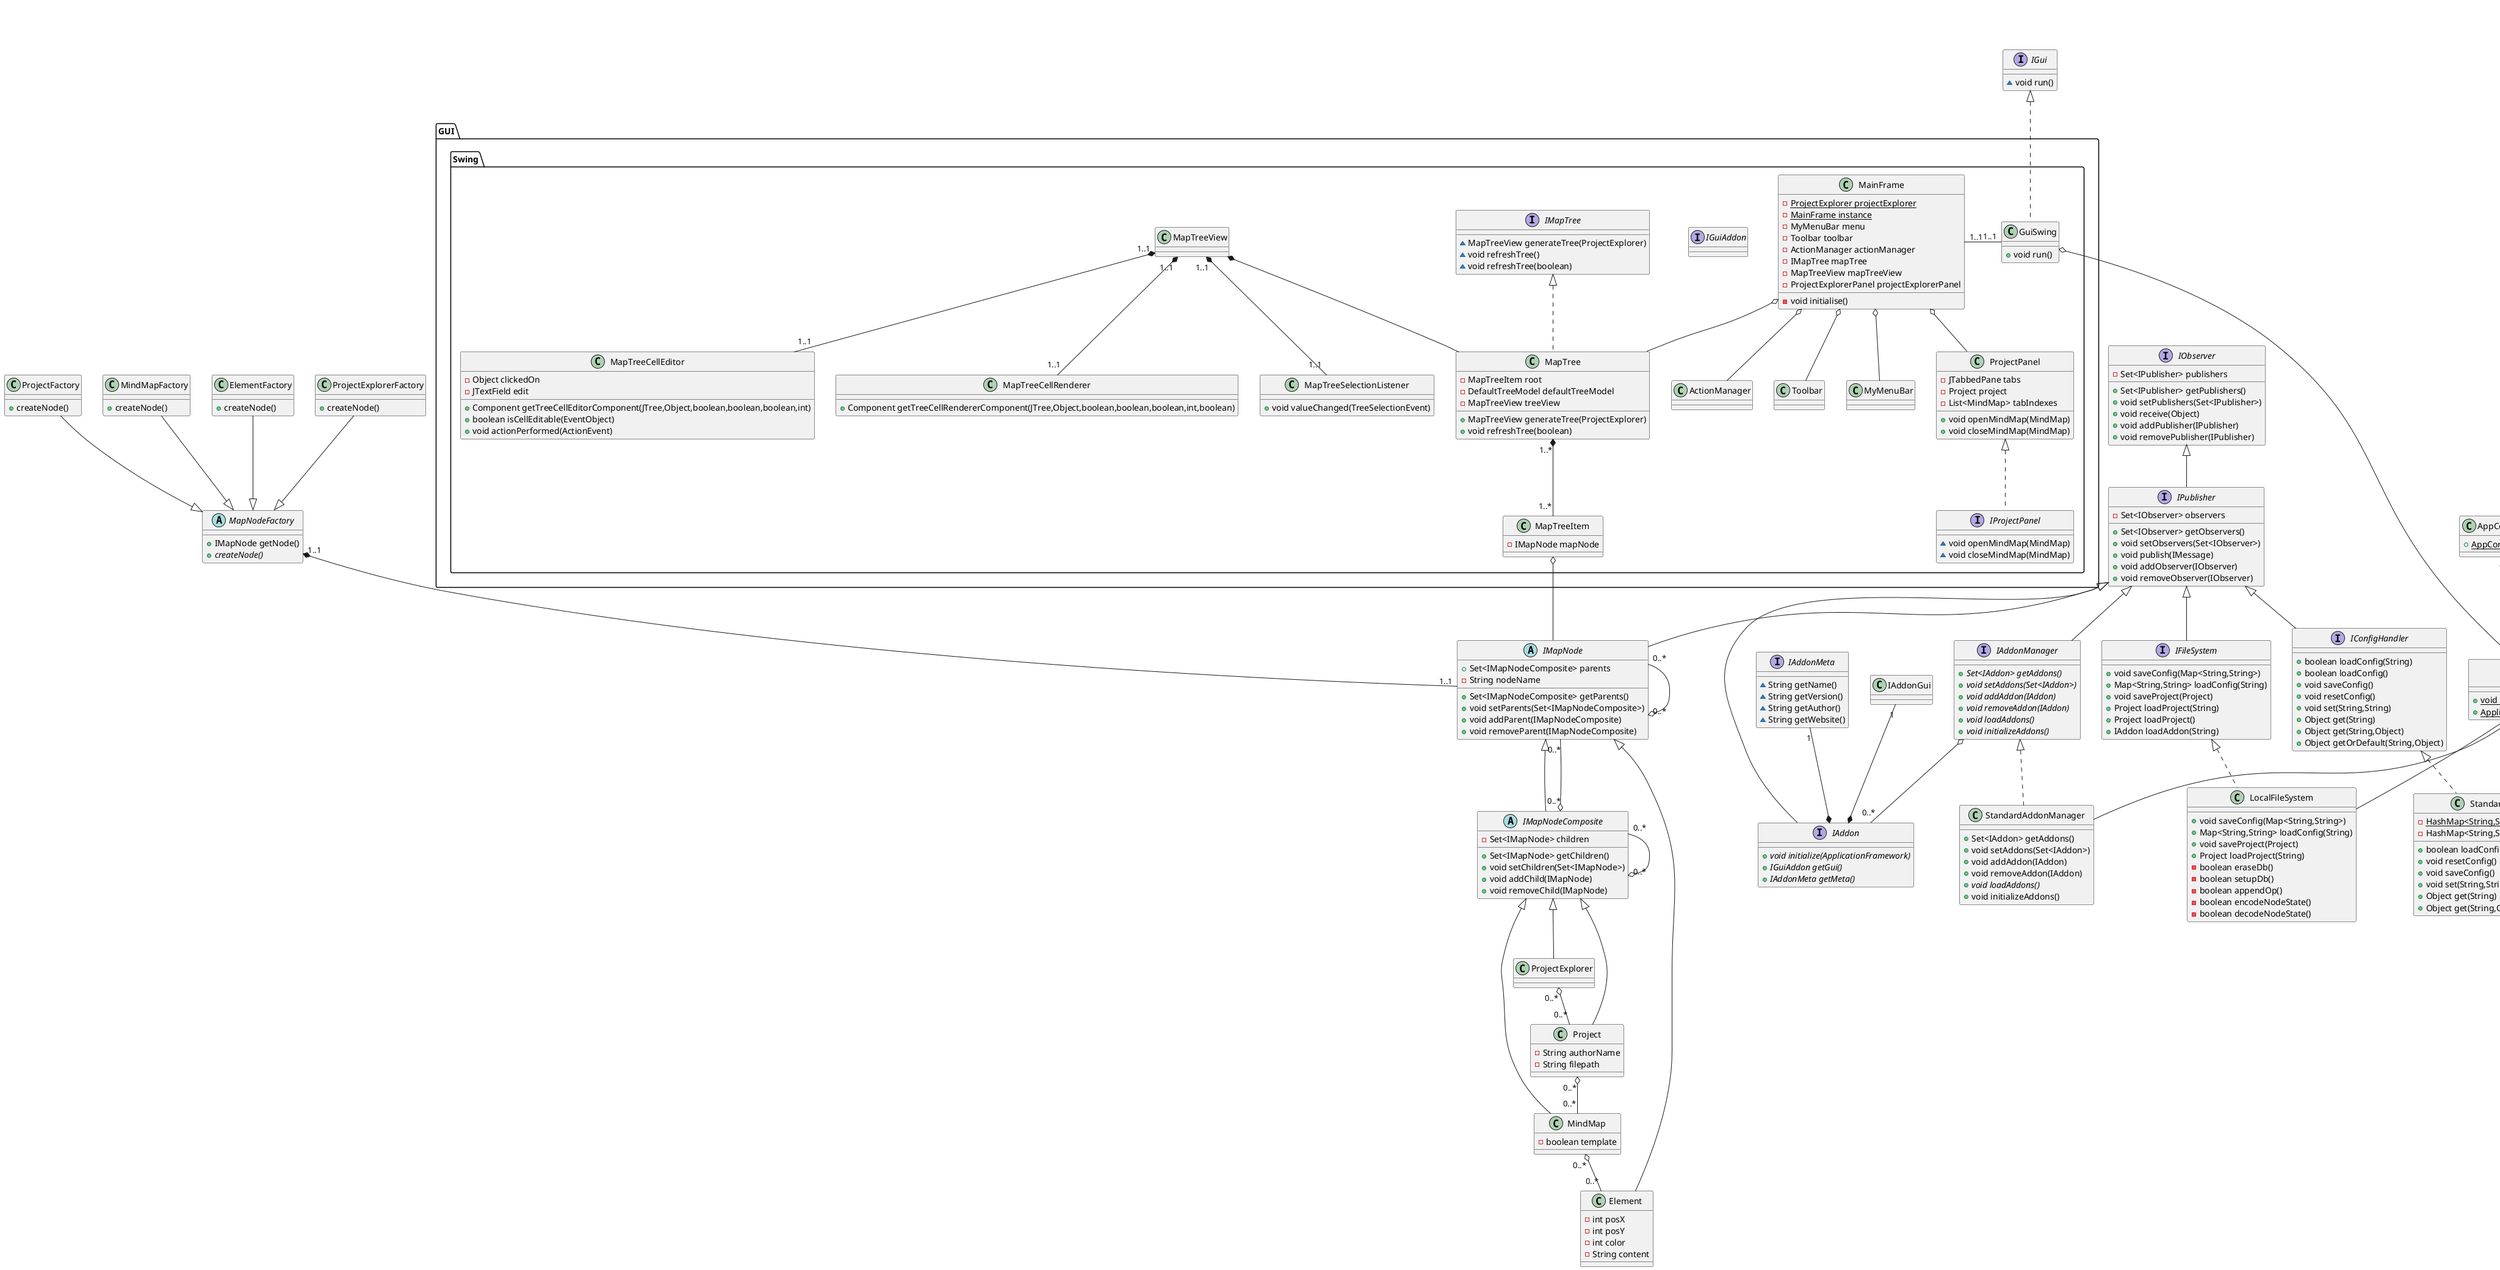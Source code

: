 @startuml

' --- ApplicationFramework ---

package core {
    class ApplicationFramework
}

class AppCore <<Singleton>> {
+ {static} void main(String[])
+ {static} ApplicationFramework getInstance()
}
class AppCoreSingleton {
+ {static} AppCore INSTANCE
}
abstract class ApplicationFramework {
# IConstants iConstants
# IConfigHandler iConfigHandler
# IErrorHandler iErrorHandler
# IGui iGui
# ProjectExplorer projectExplorer
# IFileSystem iFileSystem
+ void initialize(IConstants,IConfigHandler,IErrorHandler,IGui,ProjectExplorer,IFileSystem)
}

' --- Repository ---

package repository {
    class IMapNode
    class IMapNodeComposite
    class ProjectExplorer
    class Project
    class MindMap
    class Element
    class MapNodeFactory
    class ProjectExplorerFactory
    class ProjectFactory
    class MindMapFactory
    class ElementFactory
}

abstract class IMapNode {
+ Set<IMapNodeComposite> parents
- String nodeName
+ Set<IMapNodeComposite> getParents()
+ void setParents(Set<IMapNodeComposite>)
+ void addParent(IMapNodeComposite)
+ void removeParent(IMapNodeComposite)
}
abstract class IMapNodeComposite {
- Set<IMapNode> children
+ Set<IMapNode> getChildren()
+ void setChildren(Set<IMapNode>)
+ void addChild(IMapNode)
+ void removeChild(IMapNode)
}
abstract class MapNodeFactory{
+ IMapNode getNode()
{abstract} + createNode()
}
class ProjectExplorerFactory{
+ createNode()
}
class ProjectFactory{
+ createNode()
}
class MindMapFactory{
+ createNode()
}
class ElementFactory{
+ createNode()
}
class ProjectExplorer {
}
class Project {
- String authorName
- String filepath
}
class MindMap {
- boolean template
}
class Element {
- int posX
- int posY
- int color
- String content
}

' --- Observer ---

package observer {
    interface IPublisher
    interface IObserver
    interface IMessage
    interface IMessageData
}

interface IPublisher {
- Set<IObserver> observers
+ Set<IObserver> getObservers()
+ void setObservers(Set<IObserver>)
+ void publish(IMessage)
+ void addObserver(IObserver)
+ void removeObserver(IObserver)
}
interface IObserver {
- Set<IPublisher> publishers
+ Set<IPublisher> getPublishers()
+ void setPublishers(Set<IPublisher>)
+ void receive(Object)
+ void addPublisher(IPublisher)
+ void removePublisher(IPublisher)
}
interface IMessage<S, T> {
- S status
- T data
}
interface IMessageData<T> {
- T sender
}

' --- Addon ---

package addon {
    interface IAddon
    interface IAddonMeta
    interface IAddonManager
}

interface IAddon {
+ {abstract} void initialize(ApplicationFramework)
+ {abstract} IGuiAddon getGui()
+ {abstract} IAddonMeta getMeta()
}

interface IAddonMeta {
~ String getName()
~ String getVersion()
~ String getAuthor()
~ String getWebsite()
}

interface IAddonManager {
+ {abstract} Set<IAddon> getAddons()
+ {abstract} void setAddons(Set<IAddon>)
+ {abstract} void addAddon(IAddon)
+ {abstract} void removeAddon(IAddon)
+ {abstract} void loadAddons()
+ {abstract} void initializeAddons()
}

package addon.standard {
    class StandardAddonManager
}

class StandardAddonManager {
+ Set<IAddon> getAddons()
+ void setAddons(Set<IAddon>)
+ void addAddon(IAddon)
+ void removeAddon(IAddon)
+ {abstract} void loadAddons()
+ void initializeAddons()
}

' --- Constants ---

package constants {
    interface IConstants
}

interface IConstants {
+ String FILESYSTEM_LOCAL_CONFIG_FOLDER()
+ String FILESYSTEM_LOCAL_PROJECTS_FOLDER()
+ String FILESYSTEM_LOCAL_GET_CONFIG_FOLDER()
+ String FILESYSTEM_LOCAL_GET_RES_FOLDER()
}

package constants.standard {
    class StandardConstants
}

class StandardConstants {
+ String FILESYSTEM_LOCAL_CONFIG_FOLDER()
+ String FILESYSTEM_LOCAL_PROJECTS_FOLDER()
+ String FILESYSTEM_LOCAL_GET_CONFIG_FOLDER()
+ String FILESYSTEM_LOCAL_GET_RES_FOLDER()
}

' --- ConfigHandler ---

package confighandler {
    interface IConfigHandler
}

interface IConfigHandler {
+ boolean loadConfig(String)
+ boolean loadConfig()
+ void saveConfig()
+ void resetConfig()
+ void set(String,String)
+ Object get(String)
+ Object get(String,Object)
+ Object getOrDefault(String,Object)
}

package confighandler.standard {
    class StandardConfigHandler
}

class StandardConfigHandler {
- {static} HashMap<String,String> DEFAULT_CONFIG
- HashMap<String,String> currentConfig
+ boolean loadConfig(String)
+ void resetConfig()
+ void saveConfig()
+ void set(String,String)
+ Object get(String)
+ Object get(String,Object)
}

' --- Filesystem ---

package filesystem {
    class IFileSystem
}

interface IFileSystem {
+ void saveConfig(Map<String,String>)
+ Map<String,String> loadConfig(String)
+ void saveProject(Project)
+ Project loadProject(String)
+ Project loadProject()
+ IAddon loadAddon(String)
}

package filesystem.local {
    class LocalFileSystem
}

class LocalFileSystem {
+ void saveConfig(Map<String,String>)
+ Map<String,String> loadConfig(String)
+ void saveProject(Project)
+ Project loadProject(String)
- boolean eraseDb()
- boolean setupDb()
- boolean appendOp()
- boolean encodeNodeState()
- boolean decodeNodeState()
}

' --- GUI ---

' --- GUI.Swing? ---
interface IGui {
~ void run()
}
package GUI.Swing{

    class GuiSwing {
    + void run()
    }
    class MapTreeCellRenderer {
    + Component getTreeCellRendererComponent(JTree,Object,boolean,boolean,boolean,int,boolean)
    }
    class MapTreeItem {
    - IMapNode mapNode
    }
    class MyMenuBar {
    }
    class ProjectPanel {
    - JTabbedPane tabs
    - Project project
    - List<MindMap> tabIndexes
    + void openMindMap(MindMap)
    + void closeMindMap(MindMap)
    }
    class MapTreeCellEditor {
    - Object clickedOn
    - JTextField edit
    + Component getTreeCellEditorComponent(JTree,Object,boolean,boolean,boolean,int)
    + boolean isCellEditable(EventObject)
    + void actionPerformed(ActionEvent)
    }
    class MainFrame {
    - {static} ProjectExplorer projectExplorer
    - {static} MainFrame instance
    - MyMenuBar menu
    - Toolbar toolbar
    - ActionManager actionManager
    - IMapTree mapTree
    - MapTreeView mapTreeView
    - ProjectExplorerPanel projectExplorerPanel
    - void initialise()
    }
    interface IProjectPanel {
    ~ void openMindMap(MindMap)
    ~ void closeMindMap(MindMap)
    }
    interface IGuiAddon {
    }
    class ActionManager {
    }
    class MapTree {
    - MapTreeItem root
    - DefaultTreeModel defaultTreeModel
    - MapTreeView treeView
    + MapTreeView generateTree(ProjectExplorer)
    + void refreshTree(boolean)
    }
    class Toolbar {
    }
    class MapTreeSelectionListener {
    + void valueChanged(TreeSelectionEvent)
    }

    interface IMapTree {
    ~ MapTreeView generateTree(ProjectExplorer)
    ~ void refreshTree()
    ~ void refreshTree(boolean)
    }
    class MapTreeView {
    }
}
' --- Relations ---

ApplicationFramework <|-- AppCore
AppCoreSingleton "1..1" *-- "1..1" AppCore
IMapNode <|-- IMapNodeComposite
IMapNode "0..*" --o "0..*" IMapNodeComposite
IMapNode "0..*" --o "0..*" IMapNode
IMapNodeComposite "0..*" --o "0..*" IMapNodeComposite
IMapNodeComposite <|-- ProjectExplorer
ProjectExplorer "0..*" o-- "0..*" Project
Project "0..*" o-- "0..*" MindMap
MindMap "0..*" o-- "0..*" Element
IMapNodeComposite <|-- Project
IMapNodeComposite <|-- MindMap
IMapNode <|-- Element

IAddonManager o-- "0..*" IAddon
IAddonMeta "1" --* IAddon
IAddonGui "1" --* IAddon
IAddonManager <|.. StandardAddonManager

IConstants <|.. StandardConstants
IConfigHandler <|.. StandardConfigHandler

IGui <|.. GuiSwing

IFileSystem <|.. LocalFileSystem

IObserver <|-- IPublisher
IPublisher <|-- IMapNode
IPublisher <|-- IAddon
IPublisher <|-- IAddonManager
IPublisher <|-- IFileSystem
IPublisher <|-- IConfigHandler

AppCore -- StandardAddonManager
AppCore -- StandardConstants
AppCore -- LocalFileSystem
AppCore -- StandardConfigHandler

MainFrame o-- MyMenuBar
MainFrame "1..1" - "1..1" GuiSwing
GuiSwing o-- AppCore
MainFrame o-- Toolbar
MainFrame o-- MapTree
MapTreeView *-- MapTree
IMapTree <|.. MapTree
MapTreeView "1..1" *-- "1..1" MapTreeCellEditor
MapTreeView "1..1" *-- "1..1" MapTreeCellRenderer
MapTreeView "1..1" *-- "1..1" MapTreeSelectionListener
MapTreeItem o-- IMapNode
MapTree"1..*" *-- "1..*" MapTreeItem
MainFrame o-- ActionManager
ProjectPanel <|.. IProjectPanel
MainFrame o-- ProjectPanel

MapNodeFactory "1..1" *-- "1..1" IMapNode
ProjectFactory --|> MapNodeFactory
ProjectExplorerFactory --|> MapNodeFactory
MindMapFactory --|> MapNodeFactory
ElementFactory --|> MapNodeFactory

@enduml